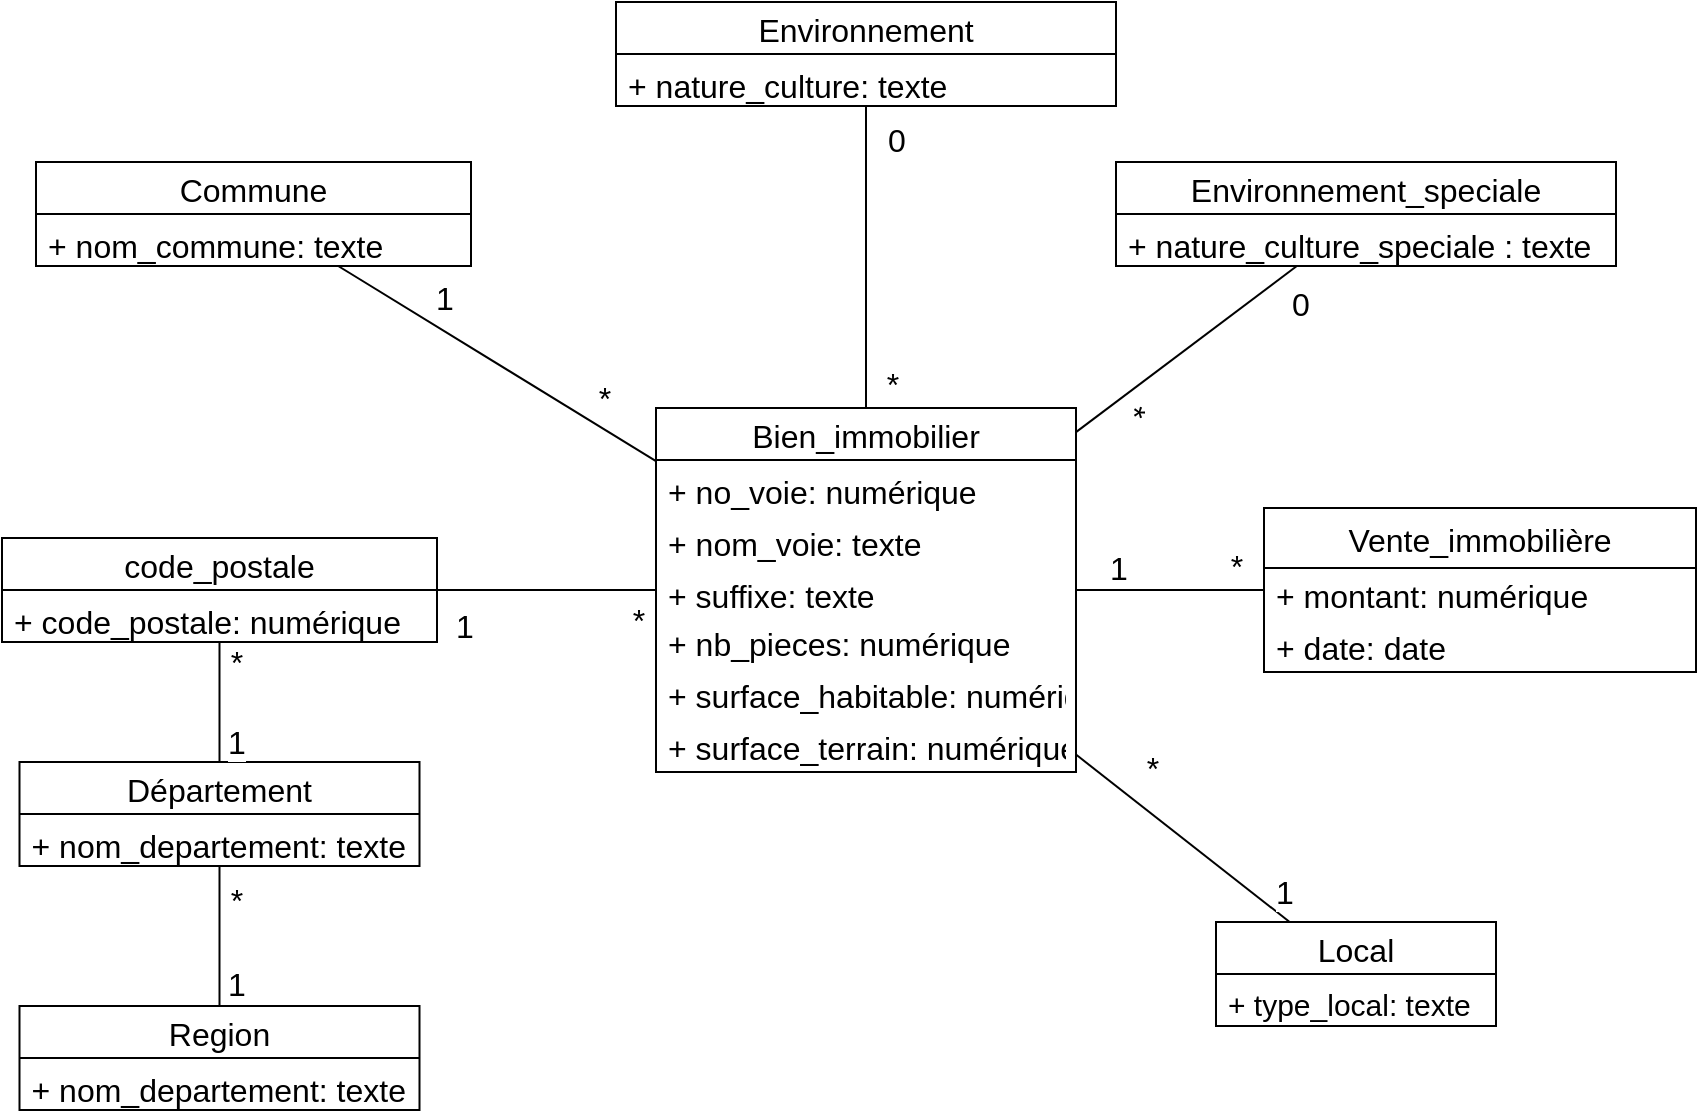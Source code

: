 <mxfile version="17.2.4" type="device"><diagram id="4uRp5iMScqhtorfCvong" name="Page-1"><mxGraphModel dx="1853" dy="674" grid="1" gridSize="10" guides="1" tooltips="1" connect="1" arrows="1" fold="1" page="1" pageScale="1" pageWidth="827" pageHeight="1169" math="0" shadow="0"><root><mxCell id="0"/><mxCell id="1" parent="0"/><mxCell id="qkYW3bP3j25qC2DC2y7q-14" value="Bien_immobilier" style="swimlane;fontStyle=0;childLayout=stackLayout;horizontal=1;startSize=26;fillColor=none;horizontalStack=0;resizeParent=1;resizeParentMax=0;resizeLast=0;collapsible=1;marginBottom=0;fontSize=16;" parent="1" vertex="1"><mxGeometry x="110" y="313" width="210" height="182" as="geometry"/></mxCell><mxCell id="qkYW3bP3j25qC2DC2y7q-15" value="+ no_voie: numérique" style="text;strokeColor=none;fillColor=none;align=left;verticalAlign=top;spacingLeft=4;spacingRight=4;overflow=hidden;rotatable=0;points=[[0,0.5],[1,0.5]];portConstraint=eastwest;fontSize=16;" parent="qkYW3bP3j25qC2DC2y7q-14" vertex="1"><mxGeometry y="26" width="210" height="26" as="geometry"/></mxCell><mxCell id="IvEvg8y1tAL1nYzh_fmT-9" value="+ nom_voie: texte" style="text;strokeColor=none;fillColor=none;align=left;verticalAlign=top;spacingLeft=4;spacingRight=4;overflow=hidden;rotatable=0;points=[[0,0.5],[1,0.5]];portConstraint=eastwest;fontSize=16;" parent="qkYW3bP3j25qC2DC2y7q-14" vertex="1"><mxGeometry y="52" width="210" height="26" as="geometry"/></mxCell><mxCell id="qkYW3bP3j25qC2DC2y7q-16" value="+ suffixe: texte" style="text;strokeColor=none;fillColor=none;align=left;verticalAlign=top;spacingLeft=4;spacingRight=4;overflow=hidden;rotatable=0;points=[[0,0.5],[1,0.5]];portConstraint=eastwest;fontSize=16;" parent="qkYW3bP3j25qC2DC2y7q-14" vertex="1"><mxGeometry y="78" width="210" height="26" as="geometry"/></mxCell><mxCell id="qkYW3bP3j25qC2DC2y7q-26" value="+ nb_pieces: numérique" style="text;strokeColor=none;fillColor=none;align=left;verticalAlign=middle;spacingLeft=4;spacingRight=4;overflow=hidden;rotatable=0;points=[[0,0.5],[1,0.5]];portConstraint=eastwest;fontSize=16;horizontal=1;" parent="qkYW3bP3j25qC2DC2y7q-14" vertex="1"><mxGeometry y="104" width="210" height="26" as="geometry"/></mxCell><mxCell id="qkYW3bP3j25qC2DC2y7q-25" value="+ surface_habitable: numérique" style="text;strokeColor=none;fillColor=none;align=left;verticalAlign=middle;spacingLeft=4;spacingRight=4;overflow=hidden;rotatable=0;points=[[0,0.5],[1,0.5]];portConstraint=eastwest;fontSize=16;horizontal=1;" parent="qkYW3bP3j25qC2DC2y7q-14" vertex="1"><mxGeometry y="130" width="210" height="26" as="geometry"/></mxCell><mxCell id="qkYW3bP3j25qC2DC2y7q-28" value="+ surface_terrain: numérique" style="text;strokeColor=none;fillColor=none;align=left;verticalAlign=middle;spacingLeft=4;spacingRight=4;overflow=hidden;rotatable=0;points=[[0,0.5],[1,0.5]];portConstraint=eastwest;fontSize=16;horizontal=1;" parent="qkYW3bP3j25qC2DC2y7q-14" vertex="1"><mxGeometry y="156" width="210" height="26" as="geometry"/></mxCell><mxCell id="qkYW3bP3j25qC2DC2y7q-23" value="Vente_immobilière" style="swimlane;fontStyle=0;childLayout=stackLayout;horizontal=1;startSize=30;fillColor=none;horizontalStack=0;resizeParent=1;resizeParentMax=0;resizeLast=0;collapsible=1;marginBottom=0;fontSize=16;verticalAlign=middle;align=center;" parent="1" vertex="1"><mxGeometry x="414" y="363" width="216" height="82" as="geometry"/></mxCell><mxCell id="qkYW3bP3j25qC2DC2y7q-2" value="+ montant: numérique" style="text;strokeColor=none;fillColor=none;align=left;verticalAlign=middle;spacingLeft=4;spacingRight=4;overflow=hidden;rotatable=0;points=[[0,0.5],[1,0.5]];portConstraint=eastwest;fontSize=16;horizontal=1;" parent="qkYW3bP3j25qC2DC2y7q-23" vertex="1"><mxGeometry y="30" width="216" height="26" as="geometry"/></mxCell><mxCell id="qkYW3bP3j25qC2DC2y7q-3" value="+ date: date" style="text;strokeColor=none;fillColor=none;align=left;verticalAlign=middle;spacingLeft=4;spacingRight=4;overflow=hidden;rotatable=0;points=[[0,0.5],[1,0.5]];portConstraint=eastwest;fontSize=16;horizontal=1;" parent="qkYW3bP3j25qC2DC2y7q-23" vertex="1"><mxGeometry y="56" width="216" height="26" as="geometry"/></mxCell><mxCell id="qkYW3bP3j25qC2DC2y7q-35" value="Local" style="swimlane;fontStyle=0;childLayout=stackLayout;horizontal=1;startSize=26;fillColor=none;horizontalStack=0;resizeParent=1;resizeParentMax=0;resizeLast=0;collapsible=1;marginBottom=0;fontSize=16;" parent="1" vertex="1"><mxGeometry x="390" y="570" width="140" height="52" as="geometry"/></mxCell><mxCell id="qkYW3bP3j25qC2DC2y7q-24" value="+ type_local: texte" style="text;strokeColor=none;fillColor=none;align=left;verticalAlign=top;spacingLeft=4;spacingRight=4;overflow=hidden;rotatable=0;points=[[0,0.5],[1,0.5]];portConstraint=eastwest;fontSize=15;" parent="qkYW3bP3j25qC2DC2y7q-35" vertex="1"><mxGeometry y="26" width="140" height="26" as="geometry"/></mxCell><mxCell id="qkYW3bP3j25qC2DC2y7q-50" value="Environnement_speciale" style="swimlane;fontStyle=0;childLayout=stackLayout;horizontal=1;startSize=26;fillColor=none;horizontalStack=0;resizeParent=1;resizeParentMax=0;resizeLast=0;collapsible=1;marginBottom=0;fontSize=16;" parent="1" vertex="1"><mxGeometry x="340" y="190" width="250" height="52" as="geometry"/></mxCell><mxCell id="qkYW3bP3j25qC2DC2y7q-52" value="+ nature_culture_speciale : texte" style="text;strokeColor=none;fillColor=none;align=left;verticalAlign=top;spacingLeft=4;spacingRight=4;overflow=hidden;rotatable=0;points=[[0,0.5],[1,0.5]];portConstraint=eastwest;fontSize=16;" parent="qkYW3bP3j25qC2DC2y7q-50" vertex="1"><mxGeometry y="26" width="250" height="26" as="geometry"/></mxCell><mxCell id="qkYW3bP3j25qC2DC2y7q-64" value="Commune" style="swimlane;fontStyle=0;childLayout=stackLayout;horizontal=1;startSize=26;fillColor=none;horizontalStack=0;resizeParent=1;resizeParentMax=0;resizeLast=0;collapsible=1;marginBottom=0;fontSize=16;" parent="1" vertex="1"><mxGeometry x="-200" y="190" width="217.5" height="52" as="geometry"/></mxCell><mxCell id="qkYW3bP3j25qC2DC2y7q-65" value="+ nom_commune: texte" style="text;strokeColor=none;fillColor=none;align=left;verticalAlign=top;spacingLeft=4;spacingRight=4;overflow=hidden;rotatable=0;points=[[0,0.5],[1,0.5]];portConstraint=eastwest;fontSize=16;" parent="qkYW3bP3j25qC2DC2y7q-64" vertex="1"><mxGeometry y="26" width="217.5" height="26" as="geometry"/></mxCell><mxCell id="qkYW3bP3j25qC2DC2y7q-69" value="Département" style="swimlane;fontStyle=0;childLayout=stackLayout;horizontal=1;startSize=26;fillColor=none;horizontalStack=0;resizeParent=1;resizeParentMax=0;resizeLast=0;collapsible=1;marginBottom=0;fontSize=16;" parent="1" vertex="1"><mxGeometry x="-208.25" y="490" width="200" height="52" as="geometry"/></mxCell><mxCell id="qkYW3bP3j25qC2DC2y7q-72" value="+ nom_departement: texte" style="text;strokeColor=none;fillColor=none;align=left;verticalAlign=top;spacingLeft=4;spacingRight=4;overflow=hidden;rotatable=0;points=[[0,0.5],[1,0.5]];portConstraint=eastwest;fontSize=16;" parent="qkYW3bP3j25qC2DC2y7q-69" vertex="1"><mxGeometry y="26" width="200" height="26" as="geometry"/></mxCell><mxCell id="Py6AQCFsBv9hb_lpnVBJ-7" value="Environnement" style="swimlane;fontStyle=0;childLayout=stackLayout;horizontal=1;startSize=26;fillColor=none;horizontalStack=0;resizeParent=1;resizeParentMax=0;resizeLast=0;collapsible=1;marginBottom=0;fontSize=16;" parent="1" vertex="1"><mxGeometry x="90" y="110" width="250" height="52" as="geometry"/></mxCell><mxCell id="Py6AQCFsBv9hb_lpnVBJ-8" value="+ nature_culture: texte" style="text;strokeColor=none;fillColor=none;align=left;verticalAlign=top;spacingLeft=4;spacingRight=4;overflow=hidden;rotatable=0;points=[[0,0.5],[1,0.5]];portConstraint=eastwest;fontSize=16;" parent="Py6AQCFsBv9hb_lpnVBJ-7" vertex="1"><mxGeometry y="26" width="250" height="26" as="geometry"/></mxCell><mxCell id="jUsd1iy5o3mfc4bamJQU-1" value="code_postale" style="swimlane;fontStyle=0;childLayout=stackLayout;horizontal=1;startSize=26;fillColor=none;horizontalStack=0;resizeParent=1;resizeParentMax=0;resizeLast=0;collapsible=1;marginBottom=0;fontSize=16;" parent="1" vertex="1"><mxGeometry x="-217" y="378" width="217.5" height="52" as="geometry"/></mxCell><mxCell id="jUsd1iy5o3mfc4bamJQU-3" value="+ code_postale: numérique" style="text;strokeColor=none;fillColor=none;align=left;verticalAlign=top;spacingLeft=4;spacingRight=4;overflow=hidden;rotatable=0;points=[[0,0.5],[1,0.5]];portConstraint=eastwest;fontSize=16;" parent="jUsd1iy5o3mfc4bamJQU-1" vertex="1"><mxGeometry y="26" width="217.5" height="26" as="geometry"/></mxCell><mxCell id="jUsd1iy5o3mfc4bamJQU-5" value="" style="endArrow=none;html=1;rounded=0;" parent="1" source="jUsd1iy5o3mfc4bamJQU-1" target="qkYW3bP3j25qC2DC2y7q-14" edge="1"><mxGeometry width="50" height="50" relative="1" as="geometry"><mxPoint x="260" y="450" as="sourcePoint"/><mxPoint x="310" y="400" as="targetPoint"/></mxGeometry></mxCell><mxCell id="jUsd1iy5o3mfc4bamJQU-28" value="*" style="edgeLabel;html=1;align=center;verticalAlign=middle;resizable=0;points=[];fontSize=16;" parent="jUsd1iy5o3mfc4bamJQU-5" vertex="1" connectable="0"><mxGeometry x="0.68" y="-2" relative="1" as="geometry"><mxPoint x="8" y="13" as="offset"/></mxGeometry></mxCell><mxCell id="jUsd1iy5o3mfc4bamJQU-29" value="1" style="edgeLabel;html=1;align=center;verticalAlign=middle;resizable=0;points=[];fontSize=16;" parent="jUsd1iy5o3mfc4bamJQU-5" vertex="1" connectable="0"><mxGeometry x="-0.75" y="2" relative="1" as="geometry"><mxPoint y="20" as="offset"/></mxGeometry></mxCell><mxCell id="jUsd1iy5o3mfc4bamJQU-6" value="" style="endArrow=none;html=1;rounded=0;" parent="1" source="qkYW3bP3j25qC2DC2y7q-69" target="jUsd1iy5o3mfc4bamJQU-1" edge="1"><mxGeometry width="50" height="50" relative="1" as="geometry"><mxPoint x="260" y="450" as="sourcePoint"/><mxPoint x="310" y="400" as="targetPoint"/></mxGeometry></mxCell><mxCell id="jUsd1iy5o3mfc4bamJQU-30" value="*" style="edgeLabel;html=1;align=center;verticalAlign=middle;resizable=0;points=[];fontSize=16;" parent="jUsd1iy5o3mfc4bamJQU-6" vertex="1" connectable="0"><mxGeometry x="0.663" relative="1" as="geometry"><mxPoint x="8" as="offset"/></mxGeometry></mxCell><mxCell id="jUsd1iy5o3mfc4bamJQU-31" value="1" style="edgeLabel;html=1;align=center;verticalAlign=middle;resizable=0;points=[];fontSize=16;" parent="jUsd1iy5o3mfc4bamJQU-6" vertex="1" connectable="0"><mxGeometry x="-0.648" y="-1" relative="1" as="geometry"><mxPoint x="7" as="offset"/></mxGeometry></mxCell><mxCell id="jUsd1iy5o3mfc4bamJQU-9" value="" style="endArrow=none;html=1;rounded=0;" parent="1" source="qkYW3bP3j25qC2DC2y7q-64" target="qkYW3bP3j25qC2DC2y7q-14" edge="1"><mxGeometry width="50" height="50" relative="1" as="geometry"><mxPoint x="260" y="450" as="sourcePoint"/><mxPoint x="310" y="400" as="targetPoint"/></mxGeometry></mxCell><mxCell id="jUsd1iy5o3mfc4bamJQU-26" value="1" style="edgeLabel;html=1;align=center;verticalAlign=middle;resizable=0;points=[];fontSize=16;" parent="jUsd1iy5o3mfc4bamJQU-9" vertex="1" connectable="0"><mxGeometry x="-0.655" y="1" relative="1" as="geometry"><mxPoint x="25" as="offset"/></mxGeometry></mxCell><mxCell id="jUsd1iy5o3mfc4bamJQU-27" value="*" style="edgeLabel;html=1;align=center;verticalAlign=middle;resizable=0;points=[];fontSize=16;" parent="jUsd1iy5o3mfc4bamJQU-9" vertex="1" connectable="0"><mxGeometry x="0.6" y="-1" relative="1" as="geometry"><mxPoint x="6" y="-13" as="offset"/></mxGeometry></mxCell><mxCell id="jUsd1iy5o3mfc4bamJQU-10" value="" style="endArrow=none;html=1;rounded=0;" parent="1" source="qkYW3bP3j25qC2DC2y7q-14" target="Py6AQCFsBv9hb_lpnVBJ-7" edge="1"><mxGeometry width="50" height="50" relative="1" as="geometry"><mxPoint x="260" y="450" as="sourcePoint"/><mxPoint x="310" y="400" as="targetPoint"/></mxGeometry></mxCell><mxCell id="jUsd1iy5o3mfc4bamJQU-16" value="0" style="edgeLabel;html=1;align=center;verticalAlign=middle;resizable=0;points=[];fontSize=16;" parent="jUsd1iy5o3mfc4bamJQU-10" vertex="1" connectable="0"><mxGeometry x="0.705" y="2" relative="1" as="geometry"><mxPoint x="17" y="-6" as="offset"/></mxGeometry></mxCell><mxCell id="jUsd1iy5o3mfc4bamJQU-17" value="*" style="edgeLabel;html=1;align=center;verticalAlign=middle;resizable=0;points=[];fontSize=16;" parent="jUsd1iy5o3mfc4bamJQU-10" vertex="1" connectable="0"><mxGeometry x="-0.711" relative="1" as="geometry"><mxPoint x="13" y="10" as="offset"/></mxGeometry></mxCell><mxCell id="jUsd1iy5o3mfc4bamJQU-11" value="" style="endArrow=none;html=1;rounded=0;" parent="1" source="qkYW3bP3j25qC2DC2y7q-14" target="qkYW3bP3j25qC2DC2y7q-50" edge="1"><mxGeometry width="50" height="50" relative="1" as="geometry"><mxPoint x="190" y="310" as="sourcePoint"/><mxPoint x="310" y="400" as="targetPoint"/></mxGeometry></mxCell><mxCell id="jUsd1iy5o3mfc4bamJQU-18" value="0" style="edgeLabel;html=1;align=center;verticalAlign=middle;resizable=0;points=[];fontSize=16;" parent="jUsd1iy5o3mfc4bamJQU-11" vertex="1" connectable="0"><mxGeometry x="0.766" y="1" relative="1" as="geometry"><mxPoint x="15" y="10" as="offset"/></mxGeometry></mxCell><mxCell id="jUsd1iy5o3mfc4bamJQU-19" value="*" style="edgeLabel;html=1;align=center;verticalAlign=middle;resizable=0;points=[];fontSize=16;rotation=90;" parent="jUsd1iy5o3mfc4bamJQU-11" vertex="1" connectable="0"><mxGeometry x="-0.754" relative="1" as="geometry"><mxPoint x="16" as="offset"/></mxGeometry></mxCell><mxCell id="jUsd1iy5o3mfc4bamJQU-12" value="" style="endArrow=none;html=1;rounded=0;" parent="1" source="qkYW3bP3j25qC2DC2y7q-35" target="qkYW3bP3j25qC2DC2y7q-14" edge="1"><mxGeometry width="50" height="50" relative="1" as="geometry"><mxPoint x="260" y="450" as="sourcePoint"/><mxPoint x="310" y="400" as="targetPoint"/></mxGeometry></mxCell><mxCell id="jUsd1iy5o3mfc4bamJQU-20" value="*" style="edgeLabel;html=1;align=center;verticalAlign=middle;resizable=0;points=[];fontSize=16;" parent="jUsd1iy5o3mfc4bamJQU-12" vertex="1" connectable="0"><mxGeometry x="0.488" y="-1" relative="1" as="geometry"><mxPoint x="10" y="-14" as="offset"/></mxGeometry></mxCell><mxCell id="jUsd1iy5o3mfc4bamJQU-21" value="1" style="edgeLabel;html=1;align=center;verticalAlign=middle;resizable=0;points=[];fontSize=16;" parent="jUsd1iy5o3mfc4bamJQU-12" vertex="1" connectable="0"><mxGeometry x="-0.663" y="-1" relative="1" as="geometry"><mxPoint x="14" as="offset"/></mxGeometry></mxCell><mxCell id="jUsd1iy5o3mfc4bamJQU-13" value="" style="endArrow=none;html=1;rounded=0;" parent="1" source="qkYW3bP3j25qC2DC2y7q-14" target="qkYW3bP3j25qC2DC2y7q-23" edge="1"><mxGeometry width="50" height="50" relative="1" as="geometry"><mxPoint x="260" y="450" as="sourcePoint"/><mxPoint x="310" y="400" as="targetPoint"/></mxGeometry></mxCell><mxCell id="jUsd1iy5o3mfc4bamJQU-14" value="1" style="edgeLabel;html=1;align=center;verticalAlign=middle;resizable=0;points=[];fontSize=16;" parent="jUsd1iy5o3mfc4bamJQU-13" vertex="1" connectable="0"><mxGeometry x="-0.685" relative="1" as="geometry"><mxPoint x="6" y="-11" as="offset"/></mxGeometry></mxCell><mxCell id="jUsd1iy5o3mfc4bamJQU-15" value="*" style="edgeLabel;html=1;align=center;verticalAlign=middle;resizable=0;points=[];fontSize=16;" parent="jUsd1iy5o3mfc4bamJQU-13" vertex="1" connectable="0"><mxGeometry x="0.618" relative="1" as="geometry"><mxPoint x="4" y="-12" as="offset"/></mxGeometry></mxCell><mxCell id="IvEvg8y1tAL1nYzh_fmT-1" value="Region" style="swimlane;fontStyle=0;childLayout=stackLayout;horizontal=1;startSize=26;fillColor=none;horizontalStack=0;resizeParent=1;resizeParentMax=0;resizeLast=0;collapsible=1;marginBottom=0;fontSize=16;" parent="1" vertex="1"><mxGeometry x="-208.25" y="612" width="200" height="52" as="geometry"/></mxCell><mxCell id="IvEvg8y1tAL1nYzh_fmT-2" value="+ nom_departement: texte" style="text;strokeColor=none;fillColor=none;align=left;verticalAlign=top;spacingLeft=4;spacingRight=4;overflow=hidden;rotatable=0;points=[[0,0.5],[1,0.5]];portConstraint=eastwest;fontSize=16;" parent="IvEvg8y1tAL1nYzh_fmT-1" vertex="1"><mxGeometry y="26" width="200" height="26" as="geometry"/></mxCell><mxCell id="IvEvg8y1tAL1nYzh_fmT-6" value="" style="endArrow=none;html=1;rounded=0;fontSize=16;" parent="1" source="IvEvg8y1tAL1nYzh_fmT-1" target="qkYW3bP3j25qC2DC2y7q-69" edge="1"><mxGeometry width="50" height="50" relative="1" as="geometry"><mxPoint x="130" y="540" as="sourcePoint"/><mxPoint x="180" y="490" as="targetPoint"/></mxGeometry></mxCell><mxCell id="IvEvg8y1tAL1nYzh_fmT-7" value="*" style="edgeLabel;html=1;align=center;verticalAlign=middle;resizable=0;points=[];fontSize=16;" parent="IvEvg8y1tAL1nYzh_fmT-6" vertex="1" connectable="0"><mxGeometry x="0.514" relative="1" as="geometry"><mxPoint x="8" as="offset"/></mxGeometry></mxCell><mxCell id="IvEvg8y1tAL1nYzh_fmT-8" value="1" style="edgeLabel;html=1;align=center;verticalAlign=middle;resizable=0;points=[];fontSize=16;" parent="IvEvg8y1tAL1nYzh_fmT-6" vertex="1" connectable="0"><mxGeometry x="-0.678" relative="1" as="geometry"><mxPoint x="8" as="offset"/></mxGeometry></mxCell></root></mxGraphModel></diagram></mxfile>